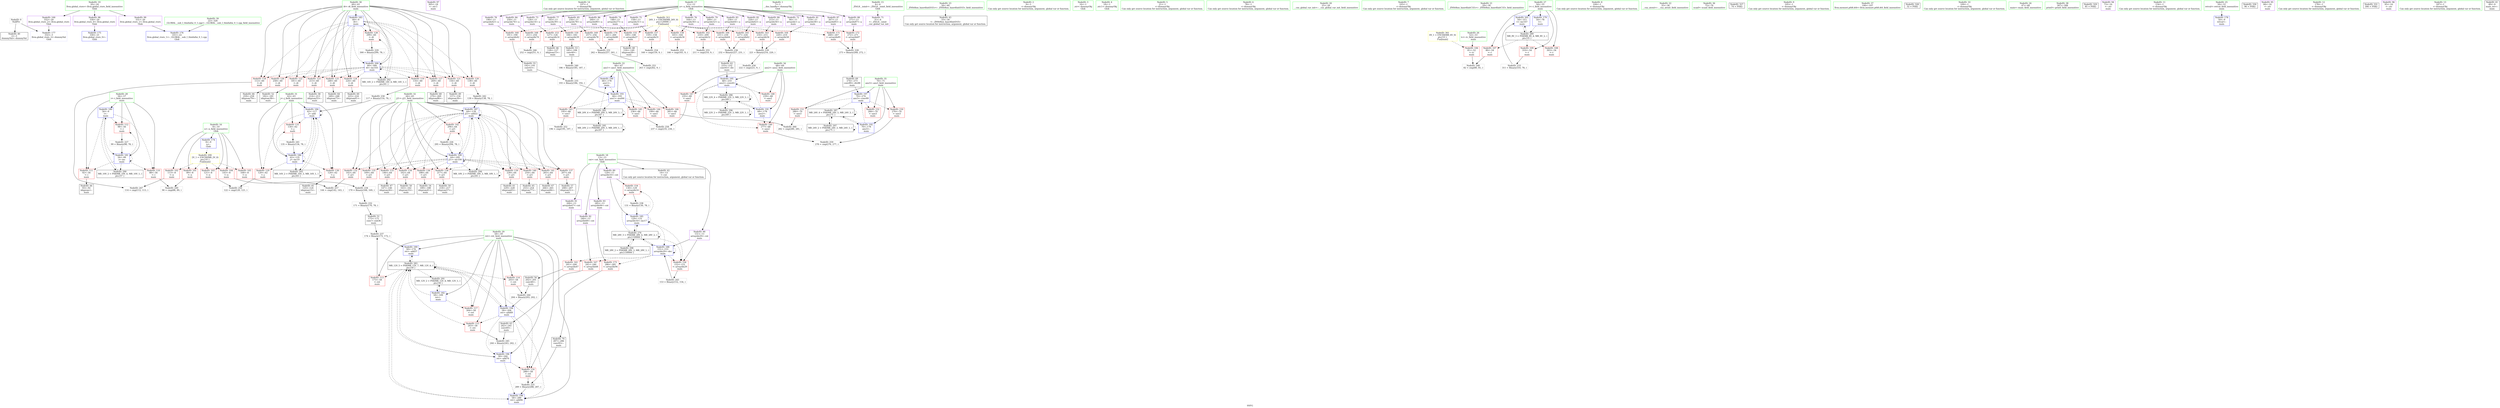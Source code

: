 digraph "SVFG" {
	label="SVFG";

	Node0x55661a401b90 [shape=record,color=grey,label="{NodeID: 0\nNullPtr}"];
	Node0x55661a401b90 -> Node0x55661a426490[style=solid];
	Node0x55661a401b90 -> Node0x55661a42f5a0[style=solid];
	Node0x55661a42f840 [shape=record,color=blue,label="{NodeID: 180\n56\<--9\ni\<--\nmain\n}"];
	Node0x55661a42f840 -> Node0x55661a427760[style=dashed];
	Node0x55661a42f840 -> Node0x55661a427830[style=dashed];
	Node0x55661a42f840 -> Node0x55661a427900[style=dashed];
	Node0x55661a42f840 -> Node0x55661a42f910[style=dashed];
	Node0x55661a42f840 -> Node0x55661a449600[style=dashed];
	Node0x55661a426c40 [shape=record,color=purple,label="{NodeID: 97\n305\<--18\n\<--.str.1\nmain\n}"];
	Node0x55661a401e10 [shape=record,color=green,label="{NodeID: 14\n197\<--1\n\<--dummyObj\nCan only get source location for instruction, argument, global var or function.}"];
	Node0x55661a42a430 [shape=record,color=blue,label="{NodeID: 194\n58\<--204\nret\<--add49\nmain\n}"];
	Node0x55661a42a430 -> Node0x55661a42c2b0[style=dashed];
	Node0x55661a42a430 -> Node0x55661a42c380[style=dashed];
	Node0x55661a42a430 -> Node0x55661a42a5d0[style=dashed];
	Node0x55661a42a430 -> Node0x55661a42a770[style=dashed];
	Node0x55661a42a430 -> Node0x55661a446f00[style=dashed];
	Node0x55661a427830 [shape=record,color=red,label="{NodeID: 111\n92\<--56\n\<--i\nmain\n}"];
	Node0x55661a427830 -> Node0x55661a426830[style=solid];
	Node0x55661a406930 [shape=record,color=green,label="{NodeID: 28\n56\<--57\ni\<--i_field_insensitive\nmain\n}"];
	Node0x55661a406930 -> Node0x55661a427760[style=solid];
	Node0x55661a406930 -> Node0x55661a427830[style=solid];
	Node0x55661a406930 -> Node0x55661a427900[style=solid];
	Node0x55661a406930 -> Node0x55661a42f840[style=solid];
	Node0x55661a406930 -> Node0x55661a42f910[style=solid];
	Node0x55661a449b00 [shape=record,color=black,label="{NodeID: 291\nMR_12V_2 = PHI(MR_12V_4, MR_12V_1, )\npts\{59 \}\n}"];
	Node0x55661a449b00 -> Node0x55661a42f9e0[style=dashed];
	Node0x55661a42cad0 [shape=record,color=red,label="{NodeID: 125\n248\<--60\n\<--i6\nmain\n}"];
	Node0x55661a42cad0 -> Node0x55661a428890[style=solid];
	Node0x55661a426630 [shape=record,color=black,label="{NodeID: 42\n14\<--13\n\<--cnt\nCan only get source location for instruction, argument, global var or function.}"];
	Node0x55661a42d630 [shape=record,color=red,label="{NodeID: 139\n228\<--64\n\<--j21\nmain\n}"];
	Node0x55661a42d630 -> Node0x55661a428620[style=solid];
	Node0x55661a428210 [shape=record,color=black,label="{NodeID: 56\n202\<--201\nconv48\<--\nmain\n}"];
	Node0x55661a428210 -> Node0x55661a42bbe0[style=solid];
	Node0x55661a433c10 [shape=record,color=grey,label="{NodeID: 236\n232 = Binary(227, 231, )\n}"];
	Node0x55661a433c10 -> Node0x55661a4286f0[style=solid];
	Node0x55661a42e190 [shape=record,color=red,label="{NodeID: 153\n127\<--126\n\<--arrayidx14\nmain\n}"];
	Node0x55661a42e190 -> Node0x55661a4269d0[style=solid];
	Node0x55661a428d70 [shape=record,color=black,label="{NodeID: 70\n287\<--286\nconv95\<--\nmain\n}"];
	Node0x55661a428d70 -> Node0x55661a432b90[style=solid];
	Node0x55661a436120 [shape=record,color=grey,label="{NodeID: 250\n122 = cmp(120, 121, )\n}"];
	Node0x55661a42ecf0 [shape=record,color=red,label="{NodeID: 167\n241\<--240\n\<--arrayidx68\nmain\n}"];
	Node0x55661a42ecf0 -> Node0x55661a4287c0[style=solid];
	Node0x55661a4298d0 [shape=record,color=purple,label="{NodeID: 84\n250\<--11\narrayidx74\<--a\nmain\n}"];
	Node0x55661a4298d0 -> Node0x55661a42edc0[style=solid];
	Node0x55661a407800 [shape=record,color=green,label="{NodeID: 1\n7\<--1\n__dso_handle\<--dummyObj\nGlob }"];
	Node0x55661a42f910 [shape=record,color=blue,label="{NodeID: 181\n56\<--99\ni\<--inc\nmain\n}"];
	Node0x55661a42f910 -> Node0x55661a427760[style=dashed];
	Node0x55661a42f910 -> Node0x55661a427830[style=dashed];
	Node0x55661a42f910 -> Node0x55661a427900[style=dashed];
	Node0x55661a42f910 -> Node0x55661a42f910[style=dashed];
	Node0x55661a42f910 -> Node0x55661a449600[style=dashed];
	Node0x55661a426d10 [shape=record,color=purple,label="{NodeID: 98\n330\<--20\nllvm.global_ctors_0\<--llvm.global_ctors\nGlob }"];
	Node0x55661a426d10 -> Node0x55661a42f3a0[style=solid];
	Node0x55661a401ee0 [shape=record,color=green,label="{NodeID: 15\n4\<--6\n_ZStL8__ioinit\<--_ZStL8__ioinit_field_insensitive\nGlob }"];
	Node0x55661a401ee0 -> Node0x55661a428e40[style=solid];
	Node0x55661a42a500 [shape=record,color=blue,label="{NodeID: 195\n68\<--233\nans2\<--conv65\nmain\n}"];
	Node0x55661a42a500 -> Node0x55661a42dcb0[style=dashed];
	Node0x55661a42a500 -> Node0x55661a42dd80[style=dashed];
	Node0x55661a42a500 -> Node0x55661a42de50[style=dashed];
	Node0x55661a42a500 -> Node0x55661a448200[style=dashed];
	Node0x55661a427900 [shape=record,color=red,label="{NodeID: 112\n98\<--56\n\<--i\nmain\n}"];
	Node0x55661a427900 -> Node0x55661a432e90[style=solid];
	Node0x55661a406a00 [shape=record,color=green,label="{NodeID: 29\n58\<--59\nret\<--ret_field_insensitive\nmain\n}"];
	Node0x55661a406a00 -> Node0x55661a4279d0[style=solid];
	Node0x55661a406a00 -> Node0x55661a427aa0[style=solid];
	Node0x55661a406a00 -> Node0x55661a42c2b0[style=solid];
	Node0x55661a406a00 -> Node0x55661a42c380[style=solid];
	Node0x55661a406a00 -> Node0x55661a42c450[style=solid];
	Node0x55661a406a00 -> Node0x55661a42f9e0[style=solid];
	Node0x55661a406a00 -> Node0x55661a42ff90[style=solid];
	Node0x55661a406a00 -> Node0x55661a42a430[style=solid];
	Node0x55661a406a00 -> Node0x55661a42a5d0[style=solid];
	Node0x55661a406a00 -> Node0x55661a42a770[style=solid];
	Node0x55661a44a000 [shape=record,color=black,label="{NodeID: 292\nMR_14V_2 = PHI(MR_14V_4, MR_14V_1, )\npts\{61 \}\n}"];
	Node0x55661a44a000 -> Node0x55661a42fab0[style=dashed];
	Node0x55661a42cba0 [shape=record,color=red,label="{NodeID: 126\n258\<--60\n\<--i6\nmain\n}"];
	Node0x55661a42cba0 -> Node0x55661a428a30[style=solid];
	Node0x55661a426730 [shape=record,color=black,label="{NodeID: 43\n33\<--34\n\<--_ZNSt8ios_base4InitD1Ev\nCan only get source location for instruction, argument, global var or function.}"];
	Node0x55661a42d700 [shape=record,color=red,label="{NodeID: 140\n254\<--64\n\<--j21\nmain\n}"];
	Node0x55661a42d700 -> Node0x55661a428960[style=solid];
	Node0x55661a4282e0 [shape=record,color=black,label="{NodeID: 57\n208\<--207\nidxprom51\<--\nmain\n}"];
	Node0x55661a433d90 [shape=record,color=grey,label="{NodeID: 237\n174 = Binary(173, 172, )\n}"];
	Node0x55661a433d90 -> Node0x55661a42ff90[style=solid];
	Node0x55661a42e260 [shape=record,color=red,label="{NodeID: 154\n130\<--129\n\<--arrayidx16\nmain\n}"];
	Node0x55661a42e260 -> Node0x55661a42b2e0[style=solid];
	Node0x55661a428e40 [shape=record,color=purple,label="{NodeID: 71\n31\<--4\n\<--_ZStL8__ioinit\n__cxx_global_var_init\n}"];
	Node0x55661a4362a0 [shape=record,color=grey,label="{NodeID: 251\n263 = cmp(262, 9, )\n}"];
	Node0x55661a42edc0 [shape=record,color=red,label="{NodeID: 168\n251\<--250\n\<--arrayidx74\nmain\n}"];
	Node0x55661a42edc0 -> Node0x55661a42bee0[style=solid];
	Node0x55661a4299a0 [shape=record,color=purple,label="{NodeID: 85\n256\<--11\narrayidx78\<--a\nmain\n}"];
	Node0x55661a4299a0 -> Node0x55661a42ee90[style=solid];
	Node0x55661a406190 [shape=record,color=green,label="{NodeID: 2\n9\<--1\n\<--dummyObj\nCan only get source location for instruction, argument, global var or function.}"];
	Node0x55661a42f9e0 [shape=record,color=blue,label="{NodeID: 182\n58\<--109\nret\<--\nmain\n}"];
	Node0x55661a42f9e0 -> Node0x55661a42c450[style=dashed];
	Node0x55661a42f9e0 -> Node0x55661a446f00[style=dashed];
	Node0x55661a42f9e0 -> Node0x55661a449b00[style=dashed];
	Node0x55661a426e10 [shape=record,color=purple,label="{NodeID: 99\n331\<--20\nllvm.global_ctors_1\<--llvm.global_ctors\nGlob }"];
	Node0x55661a426e10 -> Node0x55661a42f4a0[style=solid];
	Node0x55661a401fb0 [shape=record,color=green,label="{NodeID: 16\n8\<--10\nn\<--n_field_insensitive\nGlob }"];
	Node0x55661a401fb0 -> Node0x55661a427010[style=solid];
	Node0x55661a401fb0 -> Node0x55661a4270e0[style=solid];
	Node0x55661a401fb0 -> Node0x55661a4271b0[style=solid];
	Node0x55661a401fb0 -> Node0x55661a427280[style=solid];
	Node0x55661a401fb0 -> Node0x55661a427350[style=solid];
	Node0x55661a401fb0 -> Node0x55661a42f2a0[style=solid];
	Node0x55661a42a5d0 [shape=record,color=blue,label="{NodeID: 196\n58\<--244\nret\<--add70\nmain\n}"];
	Node0x55661a42a5d0 -> Node0x55661a42c380[style=dashed];
	Node0x55661a42a5d0 -> Node0x55661a42a770[style=dashed];
	Node0x55661a42a5d0 -> Node0x55661a446f00[style=dashed];
	Node0x55661a4279d0 [shape=record,color=red,label="{NodeID: 113\n173\<--58\n\<--ret\nmain\n}"];
	Node0x55661a4279d0 -> Node0x55661a433d90[style=solid];
	Node0x55661a406ad0 [shape=record,color=green,label="{NodeID: 30\n60\<--61\ni6\<--i6_field_insensitive\nmain\n}"];
	Node0x55661a406ad0 -> Node0x55661a42c520[style=solid];
	Node0x55661a406ad0 -> Node0x55661a42c5f0[style=solid];
	Node0x55661a406ad0 -> Node0x55661a42c6c0[style=solid];
	Node0x55661a406ad0 -> Node0x55661a42c790[style=solid];
	Node0x55661a406ad0 -> Node0x55661a42c860[style=solid];
	Node0x55661a406ad0 -> Node0x55661a42c930[style=solid];
	Node0x55661a406ad0 -> Node0x55661a42ca00[style=solid];
	Node0x55661a406ad0 -> Node0x55661a42cad0[style=solid];
	Node0x55661a406ad0 -> Node0x55661a42cba0[style=solid];
	Node0x55661a406ad0 -> Node0x55661a42cc70[style=solid];
	Node0x55661a406ad0 -> Node0x55661a42cd40[style=solid];
	Node0x55661a406ad0 -> Node0x55661a42fab0[style=solid];
	Node0x55661a406ad0 -> Node0x55661a42a910[style=solid];
	Node0x55661a44a500 [shape=record,color=black,label="{NodeID: 293\nMR_16V_2 = PHI(MR_16V_3, MR_16V_1, )\npts\{63 \}\n}"];
	Node0x55661a44a500 -> Node0x55661a42fb80[style=dashed];
	Node0x55661a44a500 -> Node0x55661a44a500[style=dashed];
	Node0x55661a42cc70 [shape=record,color=red,label="{NodeID: 127\n269\<--60\n\<--i6\nmain\n}"];
	Node0x55661a42cc70 -> Node0x55661a428bd0[style=solid];
	Node0x55661a426830 [shape=record,color=black,label="{NodeID: 44\n93\<--92\nidxprom\<--\nmain\n}"];
	Node0x55661a42d7d0 [shape=record,color=red,label="{NodeID: 141\n265\<--64\n\<--j21\nmain\n}"];
	Node0x55661a42d7d0 -> Node0x55661a428b00[style=solid];
	Node0x55661a4283b0 [shape=record,color=black,label="{NodeID: 58\n214\<--213\nidxprom55\<--\nmain\n}"];
	Node0x55661a42b2e0 [shape=record,color=grey,label="{NodeID: 238\n131 = Binary(130, 78, )\n}"];
	Node0x55661a42b2e0 -> Node0x55661a42fc50[style=solid];
	Node0x55661a42e330 [shape=record,color=red,label="{NodeID: 155\n149\<--148\n\<--arrayidx27\nmain\n}"];
	Node0x55661a42e330 -> Node0x55661a427b90[style=solid];
	Node0x55661a428f10 [shape=record,color=purple,label="{NodeID: 72\n94\<--11\narrayidx\<--a\nmain\n}"];
	Node0x55661a436420 [shape=record,color=grey,label="{NodeID: 252\n196 = cmp(195, 197, )\n}"];
	Node0x55661a42ee90 [shape=record,color=red,label="{NodeID: 169\n257\<--256\n\<--arrayidx78\nmain\n}"];
	Node0x55661a42ee90 -> Node0x55661a433490[style=solid];
	Node0x55661a429a70 [shape=record,color=purple,label="{NodeID: 86\n260\<--11\narrayidx80\<--a\nmain\n}"];
	Node0x55661a429a70 -> Node0x55661a42ef60[style=solid];
	Node0x55661a401a70 [shape=record,color=green,label="{NodeID: 3\n16\<--1\n.str\<--dummyObj\nGlob }"];
	Node0x55661a42fab0 [shape=record,color=blue,label="{NodeID: 183\n60\<--9\ni6\<--\nmain\n}"];
	Node0x55661a42fab0 -> Node0x55661a42c520[style=dashed];
	Node0x55661a42fab0 -> Node0x55661a42c5f0[style=dashed];
	Node0x55661a42fab0 -> Node0x55661a42c6c0[style=dashed];
	Node0x55661a42fab0 -> Node0x55661a42c790[style=dashed];
	Node0x55661a42fab0 -> Node0x55661a42c860[style=dashed];
	Node0x55661a42fab0 -> Node0x55661a42c930[style=dashed];
	Node0x55661a42fab0 -> Node0x55661a42ca00[style=dashed];
	Node0x55661a42fab0 -> Node0x55661a42cad0[style=dashed];
	Node0x55661a42fab0 -> Node0x55661a42cba0[style=dashed];
	Node0x55661a42fab0 -> Node0x55661a42cc70[style=dashed];
	Node0x55661a42fab0 -> Node0x55661a42cd40[style=dashed];
	Node0x55661a42fab0 -> Node0x55661a42a910[style=dashed];
	Node0x55661a42fab0 -> Node0x55661a44a000[style=dashed];
	Node0x55661a426f10 [shape=record,color=purple,label="{NodeID: 100\n332\<--20\nllvm.global_ctors_2\<--llvm.global_ctors\nGlob }"];
	Node0x55661a426f10 -> Node0x55661a42f5a0[style=solid];
	Node0x55661a402080 [shape=record,color=green,label="{NodeID: 17\n11\<--12\na\<--a_field_insensitive\nGlob }"];
	Node0x55661a402080 -> Node0x55661a428f10[style=solid];
	Node0x55661a402080 -> Node0x55661a428fe0[style=solid];
	Node0x55661a402080 -> Node0x55661a4290b0[style=solid];
	Node0x55661a402080 -> Node0x55661a429180[style=solid];
	Node0x55661a402080 -> Node0x55661a429250[style=solid];
	Node0x55661a402080 -> Node0x55661a429320[style=solid];
	Node0x55661a402080 -> Node0x55661a4293f0[style=solid];
	Node0x55661a402080 -> Node0x55661a4294c0[style=solid];
	Node0x55661a402080 -> Node0x55661a429590[style=solid];
	Node0x55661a402080 -> Node0x55661a429660[style=solid];
	Node0x55661a402080 -> Node0x55661a429730[style=solid];
	Node0x55661a402080 -> Node0x55661a429800[style=solid];
	Node0x55661a402080 -> Node0x55661a4298d0[style=solid];
	Node0x55661a402080 -> Node0x55661a4299a0[style=solid];
	Node0x55661a402080 -> Node0x55661a429a70[style=solid];
	Node0x55661a402080 -> Node0x55661a429b40[style=solid];
	Node0x55661a402080 -> Node0x55661a429c10[style=solid];
	Node0x55661a42a6a0 [shape=record,color=blue,label="{NodeID: 197\n70\<--274\nans3\<--conv89\nmain\n}"];
	Node0x55661a42a6a0 -> Node0x55661a42df20[style=dashed];
	Node0x55661a42a6a0 -> Node0x55661a42dff0[style=dashed];
	Node0x55661a42a6a0 -> Node0x55661a42e0c0[style=dashed];
	Node0x55661a42a6a0 -> Node0x55661a448700[style=dashed];
	Node0x55661a427aa0 [shape=record,color=red,label="{NodeID: 114\n203\<--58\n\<--ret\nmain\n}"];
	Node0x55661a427aa0 -> Node0x55661a42bbe0[style=solid];
	Node0x55661a406ba0 [shape=record,color=green,label="{NodeID: 31\n62\<--63\nj\<--j_field_insensitive\nmain\n}"];
	Node0x55661a406ba0 -> Node0x55661a42ce10[style=solid];
	Node0x55661a406ba0 -> Node0x55661a42cee0[style=solid];
	Node0x55661a406ba0 -> Node0x55661a42cfb0[style=solid];
	Node0x55661a406ba0 -> Node0x55661a42fb80[style=solid];
	Node0x55661a406ba0 -> Node0x55661a42fd20[style=solid];
	Node0x55661a44aa00 [shape=record,color=black,label="{NodeID: 294\nMR_18V_2 = PHI(MR_18V_3, MR_18V_1, )\npts\{65 \}\n}"];
	Node0x55661a44aa00 -> Node0x55661a42fdf0[style=dashed];
	Node0x55661a44aa00 -> Node0x55661a44aa00[style=dashed];
	Node0x55661a42cd40 [shape=record,color=red,label="{NodeID: 128\n299\<--60\n\<--i6\nmain\n}"];
	Node0x55661a42cd40 -> Node0x55661a433190[style=solid];
	Node0x55661a426900 [shape=record,color=black,label="{NodeID: 45\n125\<--124\nidxprom13\<--\nmain\n}"];
	Node0x55661a432b90 [shape=record,color=grey,label="{NodeID: 225\n289 = Binary(288, 287, )\n}"];
	Node0x55661a432b90 -> Node0x55661a42a770[style=solid];
	Node0x55661a42d8a0 [shape=record,color=red,label="{NodeID: 142\n294\<--64\n\<--j21\nmain\n}"];
	Node0x55661a42d8a0 -> Node0x55661a432d10[style=solid];
	Node0x55661a428480 [shape=record,color=black,label="{NodeID: 59\n218\<--217\nidxprom57\<--\nmain\n}"];
	Node0x55661a42b460 [shape=record,color=grey,label="{NodeID: 239\n221 = Binary(216, 220, )\n}"];
	Node0x55661a42b460 -> Node0x55661a436a20[style=solid];
	Node0x55661a42e400 [shape=record,color=red,label="{NodeID: 156\n152\<--151\n\<--arrayidx29\nmain\n}"];
	Node0x55661a42e400 -> Node0x55661a42ba60[style=solid];
	Node0x55661a428fe0 [shape=record,color=purple,label="{NodeID: 73\n126\<--11\narrayidx14\<--a\nmain\n}"];
	Node0x55661a428fe0 -> Node0x55661a42e190[style=solid];
	Node0x55661a4365a0 [shape=record,color=grey,label="{NodeID: 253\n166 = cmp(165, 9, )\n}"];
	Node0x55661a42ef60 [shape=record,color=red,label="{NodeID: 170\n261\<--260\n\<--arrayidx80\nmain\n}"];
	Node0x55661a42ef60 -> Node0x55661a433490[style=solid];
	Node0x55661a429b40 [shape=record,color=purple,label="{NodeID: 87\n267\<--11\narrayidx85\<--a\nmain\n}"];
	Node0x55661a429b40 -> Node0x55661a42f030[style=solid];
	Node0x55661a406d00 [shape=record,color=green,label="{NodeID: 4\n18\<--1\n.str.1\<--dummyObj\nGlob }"];
	Node0x55661a42fb80 [shape=record,color=blue,label="{NodeID: 184\n62\<--117\nj\<--add\nmain\n}"];
	Node0x55661a42fb80 -> Node0x55661a42ce10[style=dashed];
	Node0x55661a42fb80 -> Node0x55661a42cee0[style=dashed];
	Node0x55661a42fb80 -> Node0x55661a42cfb0[style=dashed];
	Node0x55661a42fb80 -> Node0x55661a42fb80[style=dashed];
	Node0x55661a42fb80 -> Node0x55661a42fd20[style=dashed];
	Node0x55661a42fb80 -> Node0x55661a44a500[style=dashed];
	Node0x55661a427010 [shape=record,color=red,label="{NodeID: 101\n89\<--8\n\<--n\nmain\n}"];
	Node0x55661a427010 -> Node0x55661a435fa0[style=solid];
	Node0x55661a402150 [shape=record,color=green,label="{NodeID: 18\n13\<--15\ncnt\<--cnt_field_insensitive\nGlob }"];
	Node0x55661a402150 -> Node0x55661a426630[style=solid];
	Node0x55661a402150 -> Node0x55661a429ce0[style=solid];
	Node0x55661a402150 -> Node0x55661a429db0[style=solid];
	Node0x55661a402150 -> Node0x55661a429e80[style=solid];
	Node0x55661a402150 -> Node0x55661a429f50[style=solid];
	Node0x55661a402150 -> Node0x55661a42a020[style=solid];
	Node0x55661a42a770 [shape=record,color=blue,label="{NodeID: 198\n58\<--289\nret\<--add96\nmain\n}"];
	Node0x55661a42a770 -> Node0x55661a446f00[style=dashed];
	Node0x55661a42c2b0 [shape=record,color=red,label="{NodeID: 115\n243\<--58\n\<--ret\nmain\n}"];
	Node0x55661a42c2b0 -> Node0x55661a42bd60[style=solid];
	Node0x55661a425e10 [shape=record,color=green,label="{NodeID: 32\n64\<--65\nj21\<--j21_field_insensitive\nmain\n}"];
	Node0x55661a425e10 -> Node0x55661a42d080[style=solid];
	Node0x55661a425e10 -> Node0x55661a42d150[style=solid];
	Node0x55661a425e10 -> Node0x55661a42d220[style=solid];
	Node0x55661a425e10 -> Node0x55661a42d2f0[style=solid];
	Node0x55661a425e10 -> Node0x55661a42d3c0[style=solid];
	Node0x55661a425e10 -> Node0x55661a42d490[style=solid];
	Node0x55661a425e10 -> Node0x55661a42d560[style=solid];
	Node0x55661a425e10 -> Node0x55661a42d630[style=solid];
	Node0x55661a425e10 -> Node0x55661a42d700[style=solid];
	Node0x55661a425e10 -> Node0x55661a42d7d0[style=solid];
	Node0x55661a425e10 -> Node0x55661a42d8a0[style=solid];
	Node0x55661a425e10 -> Node0x55661a42fdf0[style=solid];
	Node0x55661a425e10 -> Node0x55661a42a840[style=solid];
	Node0x55661a44af00 [shape=record,color=black,label="{NodeID: 295\nMR_20V_2 = PHI(MR_20V_3, MR_20V_1, )\npts\{67 \}\n}"];
	Node0x55661a44af00 -> Node0x55661a448110[style=dashed];
	Node0x55661a44af00 -> Node0x55661a44af00[style=dashed];
	Node0x55661a42ce10 [shape=record,color=red,label="{NodeID: 129\n120\<--62\n\<--j\nmain\n}"];
	Node0x55661a42ce10 -> Node0x55661a436120[style=solid];
	Node0x55661a4269d0 [shape=record,color=black,label="{NodeID: 46\n128\<--127\nidxprom15\<--\nmain\n}"];
	Node0x55661a432d10 [shape=record,color=grey,label="{NodeID: 226\n295 = Binary(294, 78, )\n}"];
	Node0x55661a432d10 -> Node0x55661a42a840[style=solid];
	Node0x55661a42d970 [shape=record,color=red,label="{NodeID: 143\n195\<--66\n\<--ans1\nmain\n}"];
	Node0x55661a42d970 -> Node0x55661a436420[style=solid];
	Node0x55661a428550 [shape=record,color=black,label="{NodeID: 60\n225\<--224\nidxprom61\<--\nmain\n}"];
	Node0x55661a42b5e0 [shape=record,color=grey,label="{NodeID: 240\n186 = Binary(185, 187, )\n}"];
	Node0x55661a42b5e0 -> Node0x55661a433a90[style=solid];
	Node0x55661a42e4d0 [shape=record,color=red,label="{NodeID: 157\n159\<--158\n\<--arrayidx31\nmain\n}"];
	Node0x55661a42e4d0 -> Node0x55661a436720[style=solid];
	Node0x55661a4290b0 [shape=record,color=purple,label="{NodeID: 74\n148\<--11\narrayidx27\<--a\nmain\n}"];
	Node0x55661a4290b0 -> Node0x55661a42e330[style=solid];
	Node0x55661a436720 [shape=record,color=grey,label="{NodeID: 254\n160 = cmp(159, 9, )\n}"];
	Node0x55661a42f030 [shape=record,color=red,label="{NodeID: 171\n268\<--267\n\<--arrayidx85\nmain\n}"];
	Node0x55661a42f030 -> Node0x55661a433010[style=solid];
	Node0x55661a429c10 [shape=record,color=purple,label="{NodeID: 88\n271\<--11\narrayidx87\<--a\nmain\n}"];
	Node0x55661a429c10 -> Node0x55661a42f100[style=solid];
	Node0x55661a406d90 [shape=record,color=green,label="{NodeID: 5\n21\<--1\n\<--dummyObj\nCan only get source location for instruction, argument, global var or function.}"];
	Node0x55661a42fc50 [shape=record,color=blue,label="{NodeID: 185\n129\<--131\narrayidx16\<--inc17\nmain\n}"];
	Node0x55661a42fc50 -> Node0x55661a42e260[style=dashed];
	Node0x55661a42fc50 -> Node0x55661a42e400[style=dashed];
	Node0x55661a42fc50 -> Node0x55661a42fc50[style=dashed];
	Node0x55661a42fc50 -> Node0x55661a42fec0[style=dashed];
	Node0x55661a42fc50 -> Node0x55661a444c00[style=dashed];
	Node0x55661a4270e0 [shape=record,color=red,label="{NodeID: 102\n113\<--8\n\<--n\nmain\n}"];
	Node0x55661a4270e0 -> Node0x55661a42c060[style=solid];
	Node0x55661a402220 [shape=record,color=green,label="{NodeID: 19\n20\<--24\nllvm.global_ctors\<--llvm.global_ctors_field_insensitive\nGlob }"];
	Node0x55661a402220 -> Node0x55661a426d10[style=solid];
	Node0x55661a402220 -> Node0x55661a426e10[style=solid];
	Node0x55661a402220 -> Node0x55661a426f10[style=solid];
	Node0x55661a42a840 [shape=record,color=blue,label="{NodeID: 199\n64\<--295\nj21\<--inc100\nmain\n}"];
	Node0x55661a42a840 -> Node0x55661a42d080[style=dashed];
	Node0x55661a42a840 -> Node0x55661a42d150[style=dashed];
	Node0x55661a42a840 -> Node0x55661a42d220[style=dashed];
	Node0x55661a42a840 -> Node0x55661a42d2f0[style=dashed];
	Node0x55661a42a840 -> Node0x55661a42d3c0[style=dashed];
	Node0x55661a42a840 -> Node0x55661a42d490[style=dashed];
	Node0x55661a42a840 -> Node0x55661a42d560[style=dashed];
	Node0x55661a42a840 -> Node0x55661a42d630[style=dashed];
	Node0x55661a42a840 -> Node0x55661a42d700[style=dashed];
	Node0x55661a42a840 -> Node0x55661a42d7d0[style=dashed];
	Node0x55661a42a840 -> Node0x55661a42d8a0[style=dashed];
	Node0x55661a42a840 -> Node0x55661a42fdf0[style=dashed];
	Node0x55661a42a840 -> Node0x55661a42a840[style=dashed];
	Node0x55661a42a840 -> Node0x55661a44aa00[style=dashed];
	Node0x55661a42c380 [shape=record,color=red,label="{NodeID: 116\n288\<--58\n\<--ret\nmain\n}"];
	Node0x55661a42c380 -> Node0x55661a432b90[style=solid];
	Node0x55661a425ee0 [shape=record,color=green,label="{NodeID: 33\n66\<--67\nans1\<--ans1_field_insensitive\nmain\n}"];
	Node0x55661a425ee0 -> Node0x55661a42d970[style=solid];
	Node0x55661a425ee0 -> Node0x55661a42da40[style=solid];
	Node0x55661a425ee0 -> Node0x55661a42db10[style=solid];
	Node0x55661a425ee0 -> Node0x55661a42dbe0[style=solid];
	Node0x55661a425ee0 -> Node0x55661a430060[style=solid];
	Node0x55661a425ee0 -> Node0x55661a42a360[style=solid];
	Node0x55661a44b400 [shape=record,color=black,label="{NodeID: 296\nMR_22V_2 = PHI(MR_22V_3, MR_22V_1, )\npts\{69 \}\n}"];
	Node0x55661a44b400 -> Node0x55661a448200[style=dashed];
	Node0x55661a44b400 -> Node0x55661a44b400[style=dashed];
	Node0x55661a42cee0 [shape=record,color=red,label="{NodeID: 130\n124\<--62\n\<--j\nmain\n}"];
	Node0x55661a42cee0 -> Node0x55661a426900[style=solid];
	Node0x55661a426aa0 [shape=record,color=black,label="{NodeID: 47\n147\<--146\nidxprom26\<--\nmain\n}"];
	Node0x55661a432e90 [shape=record,color=grey,label="{NodeID: 227\n99 = Binary(98, 78, )\n}"];
	Node0x55661a432e90 -> Node0x55661a42f910[style=solid];
	Node0x55661a42da40 [shape=record,color=red,label="{NodeID: 144\n199\<--66\n\<--ans1\nmain\n}"];
	Node0x55661a428620 [shape=record,color=black,label="{NodeID: 61\n229\<--228\nidxprom63\<--\nmain\n}"];
	Node0x55661a42b760 [shape=record,color=grey,label="{NodeID: 241\n135 = Binary(134, 78, )\n}"];
	Node0x55661a42b760 -> Node0x55661a42fd20[style=solid];
	Node0x55661a42e5a0 [shape=record,color=red,label="{NodeID: 158\n165\<--164\n\<--arrayidx34\nmain\n}"];
	Node0x55661a42e5a0 -> Node0x55661a4365a0[style=solid];
	Node0x55661a429180 [shape=record,color=purple,label="{NodeID: 75\n158\<--11\narrayidx31\<--a\nmain\n}"];
	Node0x55661a429180 -> Node0x55661a42e4d0[style=solid];
	Node0x55661a4368a0 [shape=record,color=grey,label="{NodeID: 255\n211 = cmp(210, 9, )\n}"];
	Node0x55661a42f100 [shape=record,color=red,label="{NodeID: 172\n272\<--271\n\<--arrayidx87\nmain\n}"];
	Node0x55661a42f100 -> Node0x55661a433010[style=solid];
	Node0x55661a429ce0 [shape=record,color=purple,label="{NodeID: 89\n129\<--13\narrayidx16\<--cnt\nmain\n}"];
	Node0x55661a429ce0 -> Node0x55661a42e260[style=solid];
	Node0x55661a429ce0 -> Node0x55661a42fc50[style=solid];
	Node0x55661a406e90 [shape=record,color=green,label="{NodeID: 6\n78\<--1\n\<--dummyObj\nCan only get source location for instruction, argument, global var or function.}"];
	Node0x55661a42fd20 [shape=record,color=blue,label="{NodeID: 186\n62\<--135\nj\<--inc19\nmain\n}"];
	Node0x55661a42fd20 -> Node0x55661a42ce10[style=dashed];
	Node0x55661a42fd20 -> Node0x55661a42cee0[style=dashed];
	Node0x55661a42fd20 -> Node0x55661a42cfb0[style=dashed];
	Node0x55661a42fd20 -> Node0x55661a42fb80[style=dashed];
	Node0x55661a42fd20 -> Node0x55661a42fd20[style=dashed];
	Node0x55661a42fd20 -> Node0x55661a44a500[style=dashed];
	Node0x55661a4271b0 [shape=record,color=red,label="{NodeID: 103\n121\<--8\n\<--n\nmain\n}"];
	Node0x55661a4271b0 -> Node0x55661a436120[style=solid];
	Node0x55661a4062b0 [shape=record,color=green,label="{NodeID: 20\n25\<--26\n__cxx_global_var_init\<--__cxx_global_var_init_field_insensitive\n}"];
	Node0x55661a446f00 [shape=record,color=black,label="{NodeID: 283\nMR_12V_5 = PHI(MR_12V_7, MR_12V_4, )\npts\{59 \}\n}"];
	Node0x55661a446f00 -> Node0x55661a4279d0[style=dashed];
	Node0x55661a446f00 -> Node0x55661a427aa0[style=dashed];
	Node0x55661a446f00 -> Node0x55661a42c2b0[style=dashed];
	Node0x55661a446f00 -> Node0x55661a42c380[style=dashed];
	Node0x55661a446f00 -> Node0x55661a42c450[style=dashed];
	Node0x55661a446f00 -> Node0x55661a42ff90[style=dashed];
	Node0x55661a446f00 -> Node0x55661a42a430[style=dashed];
	Node0x55661a446f00 -> Node0x55661a42a5d0[style=dashed];
	Node0x55661a446f00 -> Node0x55661a42a770[style=dashed];
	Node0x55661a446f00 -> Node0x55661a446f00[style=dashed];
	Node0x55661a446f00 -> Node0x55661a449b00[style=dashed];
	Node0x55661a42a910 [shape=record,color=blue,label="{NodeID: 200\n60\<--300\ni6\<--inc103\nmain\n}"];
	Node0x55661a42a910 -> Node0x55661a42c520[style=dashed];
	Node0x55661a42a910 -> Node0x55661a42c5f0[style=dashed];
	Node0x55661a42a910 -> Node0x55661a42c6c0[style=dashed];
	Node0x55661a42a910 -> Node0x55661a42c790[style=dashed];
	Node0x55661a42a910 -> Node0x55661a42c860[style=dashed];
	Node0x55661a42a910 -> Node0x55661a42c930[style=dashed];
	Node0x55661a42a910 -> Node0x55661a42ca00[style=dashed];
	Node0x55661a42a910 -> Node0x55661a42cad0[style=dashed];
	Node0x55661a42a910 -> Node0x55661a42cba0[style=dashed];
	Node0x55661a42a910 -> Node0x55661a42cc70[style=dashed];
	Node0x55661a42a910 -> Node0x55661a42cd40[style=dashed];
	Node0x55661a42a910 -> Node0x55661a42a910[style=dashed];
	Node0x55661a42a910 -> Node0x55661a44a000[style=dashed];
	Node0x55661a42c450 [shape=record,color=red,label="{NodeID: 117\n304\<--58\n\<--ret\nmain\n}"];
	Node0x55661a425fb0 [shape=record,color=green,label="{NodeID: 34\n68\<--69\nans2\<--ans2_field_insensitive\nmain\n}"];
	Node0x55661a425fb0 -> Node0x55661a42dcb0[style=solid];
	Node0x55661a425fb0 -> Node0x55661a42dd80[style=solid];
	Node0x55661a425fb0 -> Node0x55661a42de50[style=solid];
	Node0x55661a425fb0 -> Node0x55661a430130[style=solid];
	Node0x55661a425fb0 -> Node0x55661a42a500[style=solid];
	Node0x55661a44b900 [shape=record,color=black,label="{NodeID: 297\nMR_24V_2 = PHI(MR_24V_3, MR_24V_1, )\npts\{71 \}\n}"];
	Node0x55661a44b900 -> Node0x55661a448700[style=dashed];
	Node0x55661a44b900 -> Node0x55661a44b900[style=dashed];
	Node0x55661a42cfb0 [shape=record,color=red,label="{NodeID: 131\n134\<--62\n\<--j\nmain\n}"];
	Node0x55661a42cfb0 -> Node0x55661a42b760[style=solid];
	Node0x55661a427b90 [shape=record,color=black,label="{NodeID: 48\n150\<--149\nidxprom28\<--\nmain\n}"];
	Node0x55661a44d7c0 [shape=record,color=yellow,style=double,label="{NodeID: 311\n26V_1 = ENCHI(MR_26V_0)\npts\{120000 \}\nFun[main]}"];
	Node0x55661a44d7c0 -> Node0x55661a42e190[style=dashed];
	Node0x55661a44d7c0 -> Node0x55661a42e330[style=dashed];
	Node0x55661a44d7c0 -> Node0x55661a42e4d0[style=dashed];
	Node0x55661a44d7c0 -> Node0x55661a42e5a0[style=dashed];
	Node0x55661a44d7c0 -> Node0x55661a42e670[style=dashed];
	Node0x55661a44d7c0 -> Node0x55661a42e740[style=dashed];
	Node0x55661a44d7c0 -> Node0x55661a42e8e0[style=dashed];
	Node0x55661a44d7c0 -> Node0x55661a42e9b0[style=dashed];
	Node0x55661a44d7c0 -> Node0x55661a42ea80[style=dashed];
	Node0x55661a44d7c0 -> Node0x55661a42eb50[style=dashed];
	Node0x55661a44d7c0 -> Node0x55661a42ec20[style=dashed];
	Node0x55661a44d7c0 -> Node0x55661a42edc0[style=dashed];
	Node0x55661a44d7c0 -> Node0x55661a42ee90[style=dashed];
	Node0x55661a44d7c0 -> Node0x55661a42ef60[style=dashed];
	Node0x55661a44d7c0 -> Node0x55661a42f030[style=dashed];
	Node0x55661a44d7c0 -> Node0x55661a42f100[style=dashed];
	Node0x55661a433010 [shape=record,color=grey,label="{NodeID: 228\n273 = Binary(268, 272, )\n}"];
	Node0x55661a433010 -> Node0x55661a428ca0[style=solid];
	Node0x55661a42db10 [shape=record,color=red,label="{NodeID: 145\n236\<--66\n\<--ans1\nmain\n}"];
	Node0x55661a42db10 -> Node0x55661a436d20[style=solid];
	Node0x55661a4286f0 [shape=record,color=black,label="{NodeID: 62\n233\<--232\nconv65\<--div\nmain\n}"];
	Node0x55661a4286f0 -> Node0x55661a42a500[style=solid];
	Node0x55661a42b8e0 [shape=record,color=grey,label="{NodeID: 242\n139 = Binary(138, 78, )\n}"];
	Node0x55661a42b8e0 -> Node0x55661a42fdf0[style=solid];
	Node0x55661a42e670 [shape=record,color=red,label="{NodeID: 159\n184\<--183\n\<--arrayidx39\nmain\n}"];
	Node0x55661a42e670 -> Node0x55661a427fa0[style=solid];
	Node0x55661a429250 [shape=record,color=purple,label="{NodeID: 76\n164\<--11\narrayidx34\<--a\nmain\n}"];
	Node0x55661a429250 -> Node0x55661a42e5a0[style=solid];
	Node0x55661a436a20 [shape=record,color=grey,label="{NodeID: 256\n222 = cmp(221, 9, )\n}"];
	Node0x55661a42f1d0 [shape=record,color=red,label="{NodeID: 173\n286\<--285\n\<--arrayidx94\nmain\n}"];
	Node0x55661a42f1d0 -> Node0x55661a428d70[style=solid];
	Node0x55661a429db0 [shape=record,color=purple,label="{NodeID: 90\n151\<--13\narrayidx29\<--cnt\nmain\n}"];
	Node0x55661a429db0 -> Node0x55661a42e400[style=solid];
	Node0x55661a429db0 -> Node0x55661a42fec0[style=solid];
	Node0x55661a406f20 [shape=record,color=green,label="{NodeID: 7\n103\<--1\n\<--dummyObj\nCan only get source location for instruction, argument, global var or function.}"];
	Node0x55661a42fdf0 [shape=record,color=blue,label="{NodeID: 187\n64\<--139\nj21\<--add22\nmain\n}"];
	Node0x55661a42fdf0 -> Node0x55661a42d080[style=dashed];
	Node0x55661a42fdf0 -> Node0x55661a42d150[style=dashed];
	Node0x55661a42fdf0 -> Node0x55661a42d220[style=dashed];
	Node0x55661a42fdf0 -> Node0x55661a42d2f0[style=dashed];
	Node0x55661a42fdf0 -> Node0x55661a42d3c0[style=dashed];
	Node0x55661a42fdf0 -> Node0x55661a42d490[style=dashed];
	Node0x55661a42fdf0 -> Node0x55661a42d560[style=dashed];
	Node0x55661a42fdf0 -> Node0x55661a42d630[style=dashed];
	Node0x55661a42fdf0 -> Node0x55661a42d700[style=dashed];
	Node0x55661a42fdf0 -> Node0x55661a42d7d0[style=dashed];
	Node0x55661a42fdf0 -> Node0x55661a42d8a0[style=dashed];
	Node0x55661a42fdf0 -> Node0x55661a42fdf0[style=dashed];
	Node0x55661a42fdf0 -> Node0x55661a42a840[style=dashed];
	Node0x55661a42fdf0 -> Node0x55661a44aa00[style=dashed];
	Node0x55661a427280 [shape=record,color=red,label="{NodeID: 104\n143\<--8\n\<--n\nmain\n}"];
	Node0x55661a427280 -> Node0x55661a436ba0[style=solid];
	Node0x55661a406380 [shape=record,color=green,label="{NodeID: 21\n29\<--30\n_ZNSt8ios_base4InitC1Ev\<--_ZNSt8ios_base4InitC1Ev_field_insensitive\n}"];
	Node0x55661a42a9e0 [shape=record,color=blue,label="{NodeID: 201\n54\<--311\nt\<--inc107\nmain\n}"];
	Node0x55661a42a9e0 -> Node0x55661a449100[style=dashed];
	Node0x55661a42c520 [shape=record,color=red,label="{NodeID: 118\n112\<--60\n\<--i6\nmain\n}"];
	Node0x55661a42c520 -> Node0x55661a42c060[style=solid];
	Node0x55661a426080 [shape=record,color=green,label="{NodeID: 35\n70\<--71\nans3\<--ans3_field_insensitive\nmain\n}"];
	Node0x55661a426080 -> Node0x55661a42df20[style=solid];
	Node0x55661a426080 -> Node0x55661a42dff0[style=solid];
	Node0x55661a426080 -> Node0x55661a42e0c0[style=solid];
	Node0x55661a426080 -> Node0x55661a42a290[style=solid];
	Node0x55661a426080 -> Node0x55661a42a6a0[style=solid];
	Node0x55661a44be00 [shape=record,color=black,label="{NodeID: 298\nMR_28V_2 = PHI(MR_28V_3, MR_28V_1, )\npts\{150000 \}\n}"];
	Node0x55661a44be00 -> Node0x55661a444c00[style=dashed];
	Node0x55661a42d080 [shape=record,color=red,label="{NodeID: 132\n142\<--64\n\<--j21\nmain\n}"];
	Node0x55661a42d080 -> Node0x55661a436ba0[style=solid];
	Node0x55661a427c60 [shape=record,color=black,label="{NodeID: 49\n157\<--156\nidxprom30\<--\nmain\n}"];
	Node0x55661a433190 [shape=record,color=grey,label="{NodeID: 229\n300 = Binary(299, 78, )\n}"];
	Node0x55661a433190 -> Node0x55661a42a910[style=solid];
	Node0x55661a42dbe0 [shape=record,color=red,label="{NodeID: 146\n281\<--66\n\<--ans1\nmain\n}"];
	Node0x55661a42dbe0 -> Node0x55661a437020[style=solid];
	Node0x55661a4287c0 [shape=record,color=black,label="{NodeID: 63\n242\<--241\nconv69\<--\nmain\n}"];
	Node0x55661a4287c0 -> Node0x55661a42bd60[style=solid];
	Node0x55661a42ba60 [shape=record,color=grey,label="{NodeID: 243\n153 = Binary(152, 154, )\n}"];
	Node0x55661a42ba60 -> Node0x55661a42fec0[style=solid];
	Node0x55661a42e740 [shape=record,color=red,label="{NodeID: 160\n191\<--190\n\<--arrayidx42\nmain\n}"];
	Node0x55661a42e740 -> Node0x55661a428140[style=solid];
	Node0x55661a429320 [shape=record,color=purple,label="{NodeID: 77\n183\<--11\narrayidx39\<--a\nmain\n}"];
	Node0x55661a429320 -> Node0x55661a42e670[style=solid];
	Node0x55661a436ba0 [shape=record,color=grey,label="{NodeID: 257\n144 = cmp(142, 143, )\n}"];
	Node0x55661a42f2a0 [shape=record,color=blue,label="{NodeID: 174\n8\<--9\nn\<--\nGlob }"];
	Node0x55661a42f2a0 -> Node0x55661a44c300[style=dashed];
	Node0x55661a429e80 [shape=record,color=purple,label="{NodeID: 91\n200\<--13\narrayidx47\<--cnt\nmain\n}"];
	Node0x55661a429e80 -> Node0x55661a42e810[style=solid];
	Node0x55661a405c30 [shape=record,color=green,label="{NodeID: 8\n104\<--1\n\<--dummyObj\nCan only get source location for instruction, argument, global var or function.}"];
	Node0x55661a42fec0 [shape=record,color=blue,label="{NodeID: 188\n151\<--153\narrayidx29\<--dec\nmain\n}"];
	Node0x55661a42fec0 -> Node0x55661a42e400[style=dashed];
	Node0x55661a42fec0 -> Node0x55661a42e810[style=dashed];
	Node0x55661a42fec0 -> Node0x55661a42ecf0[style=dashed];
	Node0x55661a42fec0 -> Node0x55661a42f1d0[style=dashed];
	Node0x55661a42fec0 -> Node0x55661a42fec0[style=dashed];
	Node0x55661a42fec0 -> Node0x55661a444c00[style=dashed];
	Node0x55661a427350 [shape=record,color=red,label="{NodeID: 105\n168\<--8\n\<--n\nmain\n}"];
	Node0x55661a427350 -> Node0x55661a433910[style=solid];
	Node0x55661a406450 [shape=record,color=green,label="{NodeID: 22\n35\<--36\n__cxa_atexit\<--__cxa_atexit_field_insensitive\n}"];
	Node0x55661a448110 [shape=record,color=black,label="{NodeID: 285\nMR_20V_4 = PHI(MR_20V_5, MR_20V_3, )\npts\{67 \}\n}"];
	Node0x55661a448110 -> Node0x55661a430060[style=dashed];
	Node0x55661a448110 -> Node0x55661a448110[style=dashed];
	Node0x55661a448110 -> Node0x55661a44af00[style=dashed];
	Node0x55661a42c5f0 [shape=record,color=red,label="{NodeID: 119\n116\<--60\n\<--i6\nmain\n}"];
	Node0x55661a42c5f0 -> Node0x55661a433310[style=solid];
	Node0x55661a426150 [shape=record,color=green,label="{NodeID: 36\n75\<--76\nscanf\<--scanf_field_insensitive\n}"];
	Node0x55661a44c300 [shape=record,color=yellow,style=double,label="{NodeID: 299\n2V_1 = ENCHI(MR_2V_0)\npts\{10 \}\nFun[main]}"];
	Node0x55661a44c300 -> Node0x55661a427010[style=dashed];
	Node0x55661a44c300 -> Node0x55661a4270e0[style=dashed];
	Node0x55661a44c300 -> Node0x55661a4271b0[style=dashed];
	Node0x55661a44c300 -> Node0x55661a427280[style=dashed];
	Node0x55661a44c300 -> Node0x55661a427350[style=dashed];
	Node0x55661a42d150 [shape=record,color=red,label="{NodeID: 133\n146\<--64\n\<--j21\nmain\n}"];
	Node0x55661a42d150 -> Node0x55661a426aa0[style=solid];
	Node0x55661a427d30 [shape=record,color=black,label="{NodeID: 50\n163\<--162\nidxprom33\<--\nmain\n}"];
	Node0x55661a433310 [shape=record,color=grey,label="{NodeID: 230\n117 = Binary(116, 78, )\n}"];
	Node0x55661a433310 -> Node0x55661a42fb80[style=solid];
	Node0x55661a42dcb0 [shape=record,color=red,label="{NodeID: 147\n235\<--68\n\<--ans2\nmain\n}"];
	Node0x55661a42dcb0 -> Node0x55661a436d20[style=solid];
	Node0x55661a428890 [shape=record,color=black,label="{NodeID: 64\n249\<--248\nidxprom73\<--\nmain\n}"];
	Node0x55661a45c3f0 [shape=record,color=black,label="{NodeID: 327\n74 = PHI()\n}"];
	Node0x55661a42bbe0 [shape=record,color=grey,label="{NodeID: 244\n204 = Binary(203, 202, )\n}"];
	Node0x55661a42bbe0 -> Node0x55661a42a430[style=solid];
	Node0x55661a42e810 [shape=record,color=red,label="{NodeID: 161\n201\<--200\n\<--arrayidx47\nmain\n}"];
	Node0x55661a42e810 -> Node0x55661a428210[style=solid];
	Node0x55661a4293f0 [shape=record,color=purple,label="{NodeID: 78\n190\<--11\narrayidx42\<--a\nmain\n}"];
	Node0x55661a4293f0 -> Node0x55661a42e740[style=solid];
	Node0x55661a436d20 [shape=record,color=grey,label="{NodeID: 258\n237 = cmp(235, 236, )\n}"];
	Node0x55661a42f3a0 [shape=record,color=blue,label="{NodeID: 175\n330\<--21\nllvm.global_ctors_0\<--\nGlob }"];
	Node0x55661a429f50 [shape=record,color=purple,label="{NodeID: 92\n240\<--13\narrayidx68\<--cnt\nmain\n}"];
	Node0x55661a429f50 -> Node0x55661a42ecf0[style=solid];
	Node0x55661a405cc0 [shape=record,color=green,label="{NodeID: 9\n105\<--1\n\<--dummyObj\nCan only get source location for instruction, argument, global var or function.}"];
	Node0x55661a42ff90 [shape=record,color=blue,label="{NodeID: 189\n58\<--174\nret\<--add37\nmain\n}"];
	Node0x55661a42ff90 -> Node0x55661a446f00[style=dashed];
	Node0x55661a427420 [shape=record,color=red,label="{NodeID: 106\n81\<--52\n\<--tc\nmain\n}"];
	Node0x55661a427420 -> Node0x55661a42c1e0[style=solid];
	Node0x55661a406520 [shape=record,color=green,label="{NodeID: 23\n34\<--40\n_ZNSt8ios_base4InitD1Ev\<--_ZNSt8ios_base4InitD1Ev_field_insensitive\n}"];
	Node0x55661a406520 -> Node0x55661a426730[style=solid];
	Node0x55661a448200 [shape=record,color=black,label="{NodeID: 286\nMR_22V_4 = PHI(MR_22V_5, MR_22V_3, )\npts\{69 \}\n}"];
	Node0x55661a448200 -> Node0x55661a430130[style=dashed];
	Node0x55661a448200 -> Node0x55661a448200[style=dashed];
	Node0x55661a448200 -> Node0x55661a44b400[style=dashed];
	Node0x55661a42c6c0 [shape=record,color=red,label="{NodeID: 120\n138\<--60\n\<--i6\nmain\n}"];
	Node0x55661a42c6c0 -> Node0x55661a42b8e0[style=solid];
	Node0x55661a426220 [shape=record,color=green,label="{NodeID: 37\n106\<--107\nllvm.memset.p0i8.i64\<--llvm.memset.p0i8.i64_field_insensitive\n}"];
	Node0x55661a42d220 [shape=record,color=red,label="{NodeID: 134\n162\<--64\n\<--j21\nmain\n}"];
	Node0x55661a42d220 -> Node0x55661a427d30[style=solid];
	Node0x55661a427e00 [shape=record,color=black,label="{NodeID: 51\n172\<--171\nconv\<--sub36\nmain\n}"];
	Node0x55661a427e00 -> Node0x55661a433d90[style=solid];
	Node0x55661a433490 [shape=record,color=grey,label="{NodeID: 231\n262 = Binary(257, 261, )\n}"];
	Node0x55661a433490 -> Node0x55661a4362a0[style=solid];
	Node0x55661a42dd80 [shape=record,color=red,label="{NodeID: 148\n239\<--68\n\<--ans2\nmain\n}"];
	Node0x55661a428960 [shape=record,color=black,label="{NodeID: 65\n255\<--254\nidxprom77\<--\nmain\n}"];
	Node0x55661a45c4f0 [shape=record,color=black,label="{NodeID: 328\n32 = PHI()\n}"];
	Node0x55661a42bd60 [shape=record,color=grey,label="{NodeID: 245\n244 = Binary(243, 242, )\n}"];
	Node0x55661a42bd60 -> Node0x55661a42a5d0[style=solid];
	Node0x55661a42e8e0 [shape=record,color=red,label="{NodeID: 162\n210\<--209\n\<--arrayidx52\nmain\n}"];
	Node0x55661a42e8e0 -> Node0x55661a4368a0[style=solid];
	Node0x55661a4294c0 [shape=record,color=purple,label="{NodeID: 79\n209\<--11\narrayidx52\<--a\nmain\n}"];
	Node0x55661a4294c0 -> Node0x55661a42e8e0[style=solid];
	Node0x55661a436ea0 [shape=record,color=grey,label="{NodeID: 259\n278 = cmp(276, 277, )\n}"];
	Node0x55661a42f4a0 [shape=record,color=blue,label="{NodeID: 176\n331\<--22\nllvm.global_ctors_1\<--_GLOBAL__sub_I_thinfaifai_0_1.cpp\nGlob }"];
	Node0x55661a42a020 [shape=record,color=purple,label="{NodeID: 93\n285\<--13\narrayidx94\<--cnt\nmain\n}"];
	Node0x55661a42a020 -> Node0x55661a42f1d0[style=solid];
	Node0x55661a4057b0 [shape=record,color=green,label="{NodeID: 10\n109\<--1\n\<--dummyObj\nCan only get source location for instruction, argument, global var or function.}"];
	Node0x55661a430060 [shape=record,color=blue,label="{NodeID: 190\n66\<--178\nans1\<--\nmain\n}"];
	Node0x55661a430060 -> Node0x55661a42a360[style=dashed];
	Node0x55661a4274f0 [shape=record,color=red,label="{NodeID: 107\n80\<--54\n\<--t\nmain\n}"];
	Node0x55661a4274f0 -> Node0x55661a42c1e0[style=solid];
	Node0x55661a4065f0 [shape=record,color=green,label="{NodeID: 24\n47\<--48\nmain\<--main_field_insensitive\n}"];
	Node0x55661a448700 [shape=record,color=black,label="{NodeID: 287\nMR_24V_4 = PHI(MR_24V_5, MR_24V_3, )\npts\{71 \}\n}"];
	Node0x55661a448700 -> Node0x55661a42a290[style=dashed];
	Node0x55661a448700 -> Node0x55661a448700[style=dashed];
	Node0x55661a448700 -> Node0x55661a44b900[style=dashed];
	Node0x55661a42c790 [shape=record,color=red,label="{NodeID: 121\n156\<--60\n\<--i6\nmain\n}"];
	Node0x55661a42c790 -> Node0x55661a427c60[style=solid];
	Node0x55661a4262f0 [shape=record,color=green,label="{NodeID: 38\n307\<--308\nprintf\<--printf_field_insensitive\n}"];
	Node0x55661a44cf00 [shape=record,color=yellow,style=double,label="{NodeID: 301\n6V_1 = ENCHI(MR_6V_0)\npts\{53 \}\nFun[main]}"];
	Node0x55661a44cf00 -> Node0x55661a427420[style=dashed];
	Node0x55661a42d2f0 [shape=record,color=red,label="{NodeID: 135\n169\<--64\n\<--j21\nmain\n}"];
	Node0x55661a42d2f0 -> Node0x55661a433910[style=solid];
	Node0x55661a427ed0 [shape=record,color=black,label="{NodeID: 52\n182\<--181\nidxprom38\<--\nmain\n}"];
	Node0x55661a433610 [shape=record,color=grey,label="{NodeID: 232\n171 = Binary(170, 78, )\n}"];
	Node0x55661a433610 -> Node0x55661a427e00[style=solid];
	Node0x55661a42de50 [shape=record,color=red,label="{NodeID: 149\n277\<--68\n\<--ans2\nmain\n}"];
	Node0x55661a42de50 -> Node0x55661a436ea0[style=solid];
	Node0x55661a428a30 [shape=record,color=black,label="{NodeID: 66\n259\<--258\nidxprom79\<--\nmain\n}"];
	Node0x55661a45c5f0 [shape=record,color=black,label="{NodeID: 329\n85 = PHI()\n}"];
	Node0x55661a42bee0 [shape=record,color=grey,label="{NodeID: 246\n252 = cmp(251, 9, )\n}"];
	Node0x55661a42e9b0 [shape=record,color=red,label="{NodeID: 163\n216\<--215\n\<--arrayidx56\nmain\n}"];
	Node0x55661a42e9b0 -> Node0x55661a42b460[style=solid];
	Node0x55661a429590 [shape=record,color=purple,label="{NodeID: 80\n215\<--11\narrayidx56\<--a\nmain\n}"];
	Node0x55661a429590 -> Node0x55661a42e9b0[style=solid];
	Node0x55661a437020 [shape=record,color=grey,label="{NodeID: 260\n282 = cmp(280, 281, )\n}"];
	Node0x55661a42f5a0 [shape=record,color=blue, style = dotted,label="{NodeID: 177\n332\<--3\nllvm.global_ctors_2\<--dummyVal\nGlob }"];
	Node0x55661a42a0f0 [shape=record,color=purple,label="{NodeID: 94\n73\<--16\n\<--.str\nmain\n}"];
	Node0x55661a405880 [shape=record,color=green,label="{NodeID: 11\n154\<--1\n\<--dummyObj\nCan only get source location for instruction, argument, global var or function.}"];
	Node0x55661a430130 [shape=record,color=blue,label="{NodeID: 191\n68\<--178\nans2\<--\nmain\n}"];
	Node0x55661a430130 -> Node0x55661a42de50[style=dashed];
	Node0x55661a430130 -> Node0x55661a42a500[style=dashed];
	Node0x55661a430130 -> Node0x55661a448200[style=dashed];
	Node0x55661a4275c0 [shape=record,color=red,label="{NodeID: 108\n303\<--54\n\<--t\nmain\n}"];
	Node0x55661a4066c0 [shape=record,color=green,label="{NodeID: 25\n50\<--51\nretval\<--retval_field_insensitive\nmain\n}"];
	Node0x55661a4066c0 -> Node0x55661a42f6a0[style=solid];
	Node0x55661a42c860 [shape=record,color=red,label="{NodeID: 122\n181\<--60\n\<--i6\nmain\n}"];
	Node0x55661a42c860 -> Node0x55661a427ed0[style=solid];
	Node0x55661a4263c0 [shape=record,color=green,label="{NodeID: 39\n22\<--326\n_GLOBAL__sub_I_thinfaifai_0_1.cpp\<--_GLOBAL__sub_I_thinfaifai_0_1.cpp_field_insensitive\n}"];
	Node0x55661a4263c0 -> Node0x55661a42f4a0[style=solid];
	Node0x55661a42d3c0 [shape=record,color=red,label="{NodeID: 136\n188\<--64\n\<--j21\nmain\n}"];
	Node0x55661a42d3c0 -> Node0x55661a428070[style=solid];
	Node0x55661a427fa0 [shape=record,color=black,label="{NodeID: 53\n185\<--184\nconv40\<--\nmain\n}"];
	Node0x55661a427fa0 -> Node0x55661a42b5e0[style=solid];
	Node0x55661a433790 [shape=record,color=grey,label="{NodeID: 233\n311 = Binary(310, 78, )\n}"];
	Node0x55661a433790 -> Node0x55661a42a9e0[style=solid];
	Node0x55661a42df20 [shape=record,color=red,label="{NodeID: 150\n276\<--70\n\<--ans3\nmain\n}"];
	Node0x55661a42df20 -> Node0x55661a436ea0[style=solid];
	Node0x55661a428b00 [shape=record,color=black,label="{NodeID: 67\n266\<--265\nidxprom84\<--\nmain\n}"];
	Node0x55661a45c6f0 [shape=record,color=black,label="{NodeID: 330\n96 = PHI()\n}"];
	Node0x55661a42c060 [shape=record,color=grey,label="{NodeID: 247\n114 = cmp(112, 113, )\n}"];
	Node0x55661a42ea80 [shape=record,color=red,label="{NodeID: 164\n220\<--219\n\<--arrayidx58\nmain\n}"];
	Node0x55661a42ea80 -> Node0x55661a42b460[style=solid];
	Node0x55661a429660 [shape=record,color=purple,label="{NodeID: 81\n219\<--11\narrayidx58\<--a\nmain\n}"];
	Node0x55661a429660 -> Node0x55661a42ea80[style=solid];
	Node0x55661a42f6a0 [shape=record,color=blue,label="{NodeID: 178\n50\<--9\nretval\<--\nmain\n}"];
	Node0x55661a42a1c0 [shape=record,color=purple,label="{NodeID: 95\n84\<--16\n\<--.str\nmain\n}"];
	Node0x55661a4059f0 [shape=record,color=green,label="{NodeID: 12\n178\<--1\n\<--dummyObj\nCan only get source location for instruction, argument, global var or function.}"];
	Node0x55661a42a290 [shape=record,color=blue,label="{NodeID: 192\n70\<--178\nans3\<--\nmain\n}"];
	Node0x55661a42a290 -> Node0x55661a42a6a0[style=dashed];
	Node0x55661a42a290 -> Node0x55661a448700[style=dashed];
	Node0x55661a427690 [shape=record,color=red,label="{NodeID: 109\n310\<--54\n\<--t\nmain\n}"];
	Node0x55661a427690 -> Node0x55661a433790[style=solid];
	Node0x55661a406790 [shape=record,color=green,label="{NodeID: 26\n52\<--53\ntc\<--tc_field_insensitive\nmain\n}"];
	Node0x55661a406790 -> Node0x55661a427420[style=solid];
	Node0x55661a449100 [shape=record,color=black,label="{NodeID: 289\nMR_8V_3 = PHI(MR_8V_4, MR_8V_2, )\npts\{55 \}\n}"];
	Node0x55661a449100 -> Node0x55661a4274f0[style=dashed];
	Node0x55661a449100 -> Node0x55661a4275c0[style=dashed];
	Node0x55661a449100 -> Node0x55661a427690[style=dashed];
	Node0x55661a449100 -> Node0x55661a42a9e0[style=dashed];
	Node0x55661a42c930 [shape=record,color=red,label="{NodeID: 123\n213\<--60\n\<--i6\nmain\n}"];
	Node0x55661a42c930 -> Node0x55661a4283b0[style=solid];
	Node0x55661a426490 [shape=record,color=black,label="{NodeID: 40\n2\<--3\ndummyVal\<--dummyVal\n}"];
	Node0x55661a42d490 [shape=record,color=red,label="{NodeID: 137\n207\<--64\n\<--j21\nmain\n}"];
	Node0x55661a42d490 -> Node0x55661a4282e0[style=solid];
	Node0x55661a428070 [shape=record,color=black,label="{NodeID: 54\n189\<--188\nidxprom41\<--\nmain\n}"];
	Node0x55661a433910 [shape=record,color=grey,label="{NodeID: 234\n170 = Binary(168, 169, )\n}"];
	Node0x55661a433910 -> Node0x55661a433610[style=solid];
	Node0x55661a42dff0 [shape=record,color=red,label="{NodeID: 151\n280\<--70\n\<--ans3\nmain\n}"];
	Node0x55661a42dff0 -> Node0x55661a437020[style=solid];
	Node0x55661a428bd0 [shape=record,color=black,label="{NodeID: 68\n270\<--269\nidxprom86\<--\nmain\n}"];
	Node0x55661a45ce70 [shape=record,color=black,label="{NodeID: 331\n306 = PHI()\n}"];
	Node0x55661a42c1e0 [shape=record,color=grey,label="{NodeID: 248\n82 = cmp(80, 81, )\n}"];
	Node0x55661a42eb50 [shape=record,color=red,label="{NodeID: 165\n227\<--226\n\<--arrayidx62\nmain\n}"];
	Node0x55661a42eb50 -> Node0x55661a433c10[style=solid];
	Node0x55661a429730 [shape=record,color=purple,label="{NodeID: 82\n226\<--11\narrayidx62\<--a\nmain\n}"];
	Node0x55661a429730 -> Node0x55661a42eb50[style=solid];
	Node0x55661a42f770 [shape=record,color=blue,label="{NodeID: 179\n54\<--78\nt\<--\nmain\n}"];
	Node0x55661a42f770 -> Node0x55661a449100[style=dashed];
	Node0x55661a426b70 [shape=record,color=purple,label="{NodeID: 96\n95\<--16\n\<--.str\nmain\n}"];
	Node0x55661a405ac0 [shape=record,color=green,label="{NodeID: 13\n187\<--1\n\<--dummyObj\nCan only get source location for instruction, argument, global var or function.}"];
	Node0x55661a444c00 [shape=record,color=black,label="{NodeID: 276\nMR_28V_3 = PHI(MR_28V_6, MR_28V_2, )\npts\{150000 \}\n}"];
	Node0x55661a444c00 -> Node0x55661a42e260[style=dashed];
	Node0x55661a444c00 -> Node0x55661a42e400[style=dashed];
	Node0x55661a444c00 -> Node0x55661a42fc50[style=dashed];
	Node0x55661a444c00 -> Node0x55661a42fec0[style=dashed];
	Node0x55661a444c00 -> Node0x55661a444c00[style=dashed];
	Node0x55661a444c00 -> Node0x55661a44be00[style=dashed];
	Node0x55661a42a360 [shape=record,color=blue,label="{NodeID: 193\n66\<--193\nans1\<--mul44\nmain\n}"];
	Node0x55661a42a360 -> Node0x55661a42d970[style=dashed];
	Node0x55661a42a360 -> Node0x55661a42da40[style=dashed];
	Node0x55661a42a360 -> Node0x55661a42db10[style=dashed];
	Node0x55661a42a360 -> Node0x55661a42dbe0[style=dashed];
	Node0x55661a42a360 -> Node0x55661a448110[style=dashed];
	Node0x55661a427760 [shape=record,color=red,label="{NodeID: 110\n88\<--56\n\<--i\nmain\n}"];
	Node0x55661a427760 -> Node0x55661a435fa0[style=solid];
	Node0x55661a406860 [shape=record,color=green,label="{NodeID: 27\n54\<--55\nt\<--t_field_insensitive\nmain\n}"];
	Node0x55661a406860 -> Node0x55661a4274f0[style=solid];
	Node0x55661a406860 -> Node0x55661a4275c0[style=solid];
	Node0x55661a406860 -> Node0x55661a427690[style=solid];
	Node0x55661a406860 -> Node0x55661a42f770[style=solid];
	Node0x55661a406860 -> Node0x55661a42a9e0[style=solid];
	Node0x55661a449600 [shape=record,color=black,label="{NodeID: 290\nMR_10V_2 = PHI(MR_10V_4, MR_10V_1, )\npts\{57 \}\n}"];
	Node0x55661a449600 -> Node0x55661a42f840[style=dashed];
	Node0x55661a42ca00 [shape=record,color=red,label="{NodeID: 124\n224\<--60\n\<--i6\nmain\n}"];
	Node0x55661a42ca00 -> Node0x55661a428550[style=solid];
	Node0x55661a426560 [shape=record,color=black,label="{NodeID: 41\n49\<--9\nmain_ret\<--\nmain\n}"];
	Node0x55661a42d560 [shape=record,color=red,label="{NodeID: 138\n217\<--64\n\<--j21\nmain\n}"];
	Node0x55661a42d560 -> Node0x55661a428480[style=solid];
	Node0x55661a428140 [shape=record,color=black,label="{NodeID: 55\n192\<--191\nconv43\<--\nmain\n}"];
	Node0x55661a428140 -> Node0x55661a433a90[style=solid];
	Node0x55661a433a90 [shape=record,color=grey,label="{NodeID: 235\n193 = Binary(186, 192, )\n}"];
	Node0x55661a433a90 -> Node0x55661a42a360[style=solid];
	Node0x55661a42e0c0 [shape=record,color=red,label="{NodeID: 152\n284\<--70\n\<--ans3\nmain\n}"];
	Node0x55661a428ca0 [shape=record,color=black,label="{NodeID: 69\n274\<--273\nconv89\<--div88\nmain\n}"];
	Node0x55661a428ca0 -> Node0x55661a42a6a0[style=solid];
	Node0x55661a435fa0 [shape=record,color=grey,label="{NodeID: 249\n90 = cmp(88, 89, )\n}"];
	Node0x55661a42ec20 [shape=record,color=red,label="{NodeID: 166\n231\<--230\n\<--arrayidx64\nmain\n}"];
	Node0x55661a42ec20 -> Node0x55661a433c10[style=solid];
	Node0x55661a429800 [shape=record,color=purple,label="{NodeID: 83\n230\<--11\narrayidx64\<--a\nmain\n}"];
	Node0x55661a429800 -> Node0x55661a42ec20[style=solid];
}
